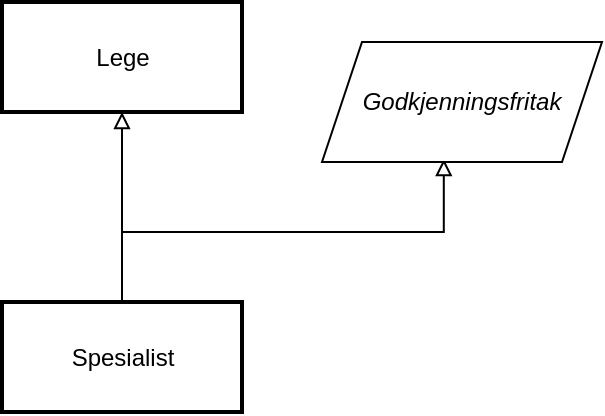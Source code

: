 <mxfile version="16.1.2" type="device"><diagram id="bSZW6u6L-LDVSDIbxXlE" name="Page-1"><mxGraphModel dx="1342" dy="865" grid="1" gridSize="10" guides="1" tooltips="1" connect="1" arrows="1" fold="1" page="1" pageScale="1" pageWidth="827" pageHeight="1169" math="0" shadow="0"><root><mxCell id="0"/><mxCell id="1" parent="0"/><mxCell id="qt-uyc_KVGBUNeTLa8Xe-3" style="edgeStyle=orthogonalEdgeStyle;rounded=0;orthogonalLoop=1;jettySize=auto;html=1;exitX=0.5;exitY=0;exitDx=0;exitDy=0;entryX=0.5;entryY=1;entryDx=0;entryDy=0;endArrow=block;endFill=0;" parent="1" source="qt-uyc_KVGBUNeTLa8Xe-1" target="qt-uyc_KVGBUNeTLa8Xe-2" edge="1"><mxGeometry relative="1" as="geometry"/></mxCell><mxCell id="qt-uyc_KVGBUNeTLa8Xe-8" style="edgeStyle=orthogonalEdgeStyle;rounded=0;orthogonalLoop=1;jettySize=auto;html=1;exitX=0.5;exitY=0;exitDx=0;exitDy=0;entryX=0.435;entryY=0.975;entryDx=0;entryDy=0;entryPerimeter=0;endArrow=block;endFill=0;" parent="1" source="qt-uyc_KVGBUNeTLa8Xe-1" target="qt-uyc_KVGBUNeTLa8Xe-6" edge="1"><mxGeometry relative="1" as="geometry"/></mxCell><mxCell id="qt-uyc_KVGBUNeTLa8Xe-1" value="Spesialist" style="html=1;strokeWidth=2;" parent="1" vertex="1"><mxGeometry x="320" y="390" width="120" height="55" as="geometry"/></mxCell><mxCell id="qt-uyc_KVGBUNeTLa8Xe-2" value="Lege" style="html=1;strokeWidth=2;" parent="1" vertex="1"><mxGeometry x="320" y="240" width="120" height="55" as="geometry"/></mxCell><mxCell id="qt-uyc_KVGBUNeTLa8Xe-6" value="" style="shape=parallelogram;perimeter=parallelogramPerimeter;whiteSpace=wrap;html=1;fixedSize=1;" parent="1" vertex="1"><mxGeometry x="480" y="260" width="140" height="60" as="geometry"/></mxCell><mxCell id="qt-uyc_KVGBUNeTLa8Xe-7" value="&lt;i&gt;Godkjenningsfritak&lt;/i&gt;" style="text;html=1;strokeColor=none;fillColor=none;align=center;verticalAlign=middle;whiteSpace=wrap;rounded=0;" parent="1" vertex="1"><mxGeometry x="520" y="275" width="60" height="30" as="geometry"/></mxCell></root></mxGraphModel></diagram></mxfile>